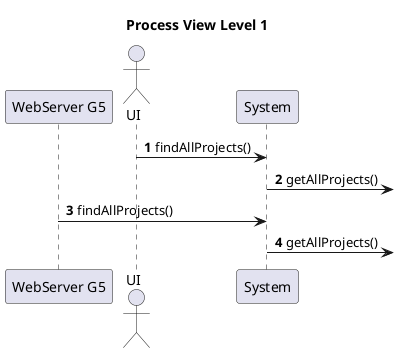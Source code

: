 @startuml

title Process View Level 1


autonumber

participant "WebServer G5" as g5
actor " UI " as ui
participant "System" as system

ui -> system: findAllProjects()
system -> :getAllProjects()
g5 -> system: findAllProjects()
system -> :getAllProjects()

@enduml